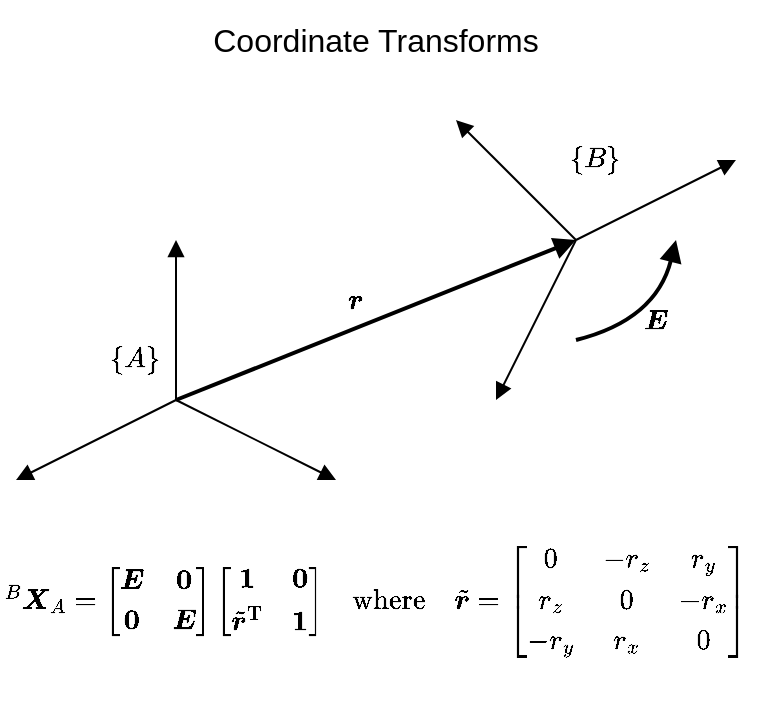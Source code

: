 <mxfile version="20.8.16" type="device"><diagram name="Page-1" id="soTZL8TD4_0fc7ez7Ryj"><mxGraphModel dx="880" dy="488" grid="1" gridSize="10" guides="1" tooltips="1" connect="1" arrows="1" fold="1" page="1" pageScale="1" pageWidth="1169" pageHeight="827" math="1" shadow="0"><root><mxCell id="0"/><mxCell id="1" parent="0"/><mxCell id="-6Ji5g7QIqD9q9O_p_Y--1" value="" style="endArrow=block;html=1;rounded=0;endFill=1;" edge="1" parent="1"><mxGeometry width="50" height="50" relative="1" as="geometry"><mxPoint x="440" y="520" as="sourcePoint"/><mxPoint x="440" y="440" as="targetPoint"/></mxGeometry></mxCell><mxCell id="-6Ji5g7QIqD9q9O_p_Y--2" value="" style="endArrow=block;html=1;rounded=0;endFill=1;" edge="1" parent="1"><mxGeometry width="50" height="50" relative="1" as="geometry"><mxPoint x="440" y="520" as="sourcePoint"/><mxPoint x="360" y="560" as="targetPoint"/></mxGeometry></mxCell><mxCell id="-6Ji5g7QIqD9q9O_p_Y--3" value="" style="endArrow=block;html=1;rounded=0;endFill=1;" edge="1" parent="1"><mxGeometry width="50" height="50" relative="1" as="geometry"><mxPoint x="440" y="520" as="sourcePoint"/><mxPoint x="520" y="560" as="targetPoint"/></mxGeometry></mxCell><mxCell id="-6Ji5g7QIqD9q9O_p_Y--4" value="" style="endArrow=block;html=1;rounded=0;endFill=1;" edge="1" parent="1"><mxGeometry width="50" height="50" relative="1" as="geometry"><mxPoint x="640" y="440" as="sourcePoint"/><mxPoint x="580" y="380" as="targetPoint"/></mxGeometry></mxCell><mxCell id="-6Ji5g7QIqD9q9O_p_Y--5" value="" style="endArrow=block;html=1;rounded=0;endFill=1;" edge="1" parent="1"><mxGeometry width="50" height="50" relative="1" as="geometry"><mxPoint x="640" y="440" as="sourcePoint"/><mxPoint x="600" y="520" as="targetPoint"/></mxGeometry></mxCell><mxCell id="-6Ji5g7QIqD9q9O_p_Y--6" value="" style="endArrow=block;html=1;rounded=0;endFill=1;" edge="1" parent="1"><mxGeometry width="50" height="50" relative="1" as="geometry"><mxPoint x="640" y="440" as="sourcePoint"/><mxPoint x="720" y="400" as="targetPoint"/></mxGeometry></mxCell><mxCell id="-6Ji5g7QIqD9q9O_p_Y--8" value="" style="curved=1;endArrow=block;html=1;rounded=0;endFill=1;strokeWidth=2;" edge="1" parent="1"><mxGeometry width="50" height="50" relative="1" as="geometry"><mxPoint x="640" y="490" as="sourcePoint"/><mxPoint x="690" y="440" as="targetPoint"/><Array as="points"><mxPoint x="680" y="480"/></Array></mxGeometry></mxCell><mxCell id="-6Ji5g7QIqD9q9O_p_Y--9" value="Coordinate Transforms" style="text;html=1;strokeColor=none;fillColor=none;align=center;verticalAlign=middle;whiteSpace=wrap;rounded=0;fontSize=16;" vertex="1" parent="1"><mxGeometry x="400" y="320" width="280" height="40" as="geometry"/></mxCell><mxCell id="-6Ji5g7QIqD9q9O_p_Y--10" value="$$\{A\}$$" style="text;html=1;strokeColor=none;fillColor=none;align=center;verticalAlign=middle;whiteSpace=wrap;rounded=0;" vertex="1" parent="1"><mxGeometry x="400" y="480" width="40" height="40" as="geometry"/></mxCell><mxCell id="-6Ji5g7QIqD9q9O_p_Y--11" value="$$\{B\}$$" style="text;html=1;strokeColor=none;fillColor=none;align=center;verticalAlign=middle;whiteSpace=wrap;rounded=0;" vertex="1" parent="1"><mxGeometry x="630" y="380" width="40" height="40" as="geometry"/></mxCell><mxCell id="-6Ji5g7QIqD9q9O_p_Y--12" value="" style="endArrow=block;html=1;rounded=0;endFill=1;strokeWidth=2;exitX=1;exitY=1;exitDx=0;exitDy=0;" edge="1" parent="1" source="-6Ji5g7QIqD9q9O_p_Y--10"><mxGeometry width="50" height="50" relative="1" as="geometry"><mxPoint x="450" y="520" as="sourcePoint"/><mxPoint x="640" y="440" as="targetPoint"/></mxGeometry></mxCell><mxCell id="-6Ji5g7QIqD9q9O_p_Y--13" value="$$\boldsymbol{r}$$" style="text;html=1;strokeColor=none;fillColor=none;align=center;verticalAlign=middle;whiteSpace=wrap;rounded=0;" vertex="1" parent="1"><mxGeometry x="510" y="450" width="40" height="40" as="geometry"/></mxCell><mxCell id="-6Ji5g7QIqD9q9O_p_Y--14" value="$$\boldsymbol{E}$$" style="text;html=1;strokeColor=none;fillColor=none;align=center;verticalAlign=middle;whiteSpace=wrap;rounded=0;" vertex="1" parent="1"><mxGeometry x="660" y="460" width="40" height="40" as="geometry"/></mxCell><mxCell id="-6Ji5g7QIqD9q9O_p_Y--16" value="$$\begin{array}{ccc} {}^{B}\boldsymbol{X}_{A} = \left[\begin{array}{cc} \boldsymbol{E} &amp;amp; \boldsymbol{0}\\ \boldsymbol{0} &amp;amp; \boldsymbol{E} \end{array}\right]\left[\begin{array}{cc} \boldsymbol{1} &amp;amp; \boldsymbol{0}\\ \tilde{\boldsymbol{r}}^{\mathrm{T}} &amp;amp; \boldsymbol{1} \end{array}\right] &amp;amp; \text{where} &amp;amp; \tilde{\boldsymbol{r}} = \left[\begin{array}{ccc} 0 &amp;amp; -r_{z} &amp;amp; r_{y}\\ r_{z} &amp;amp; 0 &amp;amp; -r_{x}\\ -r_{y} &amp;amp; r_{x} &amp;amp; 0 \end{array}\right] \end{array}$$" style="text;html=1;strokeColor=none;fillColor=none;align=center;verticalAlign=middle;whiteSpace=wrap;rounded=0;" vertex="1" parent="1"><mxGeometry x="360" y="600" width="360" height="40" as="geometry"/></mxCell></root></mxGraphModel></diagram></mxfile>